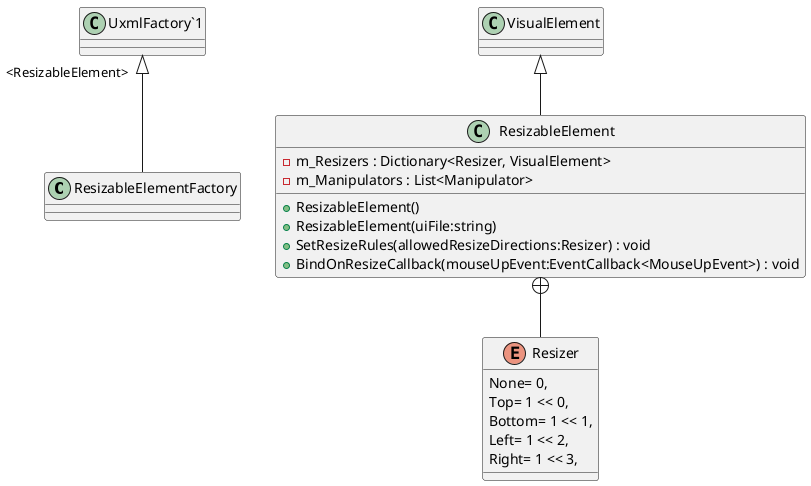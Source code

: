 @startuml
class ResizableElementFactory {
}
class ResizableElement {
    - m_Resizers : Dictionary<Resizer, VisualElement>
    - m_Manipulators : List<Manipulator>
    + ResizableElement()
    + ResizableElement(uiFile:string)
    + SetResizeRules(allowedResizeDirections:Resizer) : void
    + BindOnResizeCallback(mouseUpEvent:EventCallback<MouseUpEvent>) : void
}
enum Resizer {
    None= 0,
    Top= 1 << 0,
    Bottom= 1 << 1,
    Left= 1 << 2,
    Right= 1 << 3,
}
"UxmlFactory`1" "<ResizableElement>" <|-- ResizableElementFactory
VisualElement <|-- ResizableElement
ResizableElement +-- Resizer
@enduml
